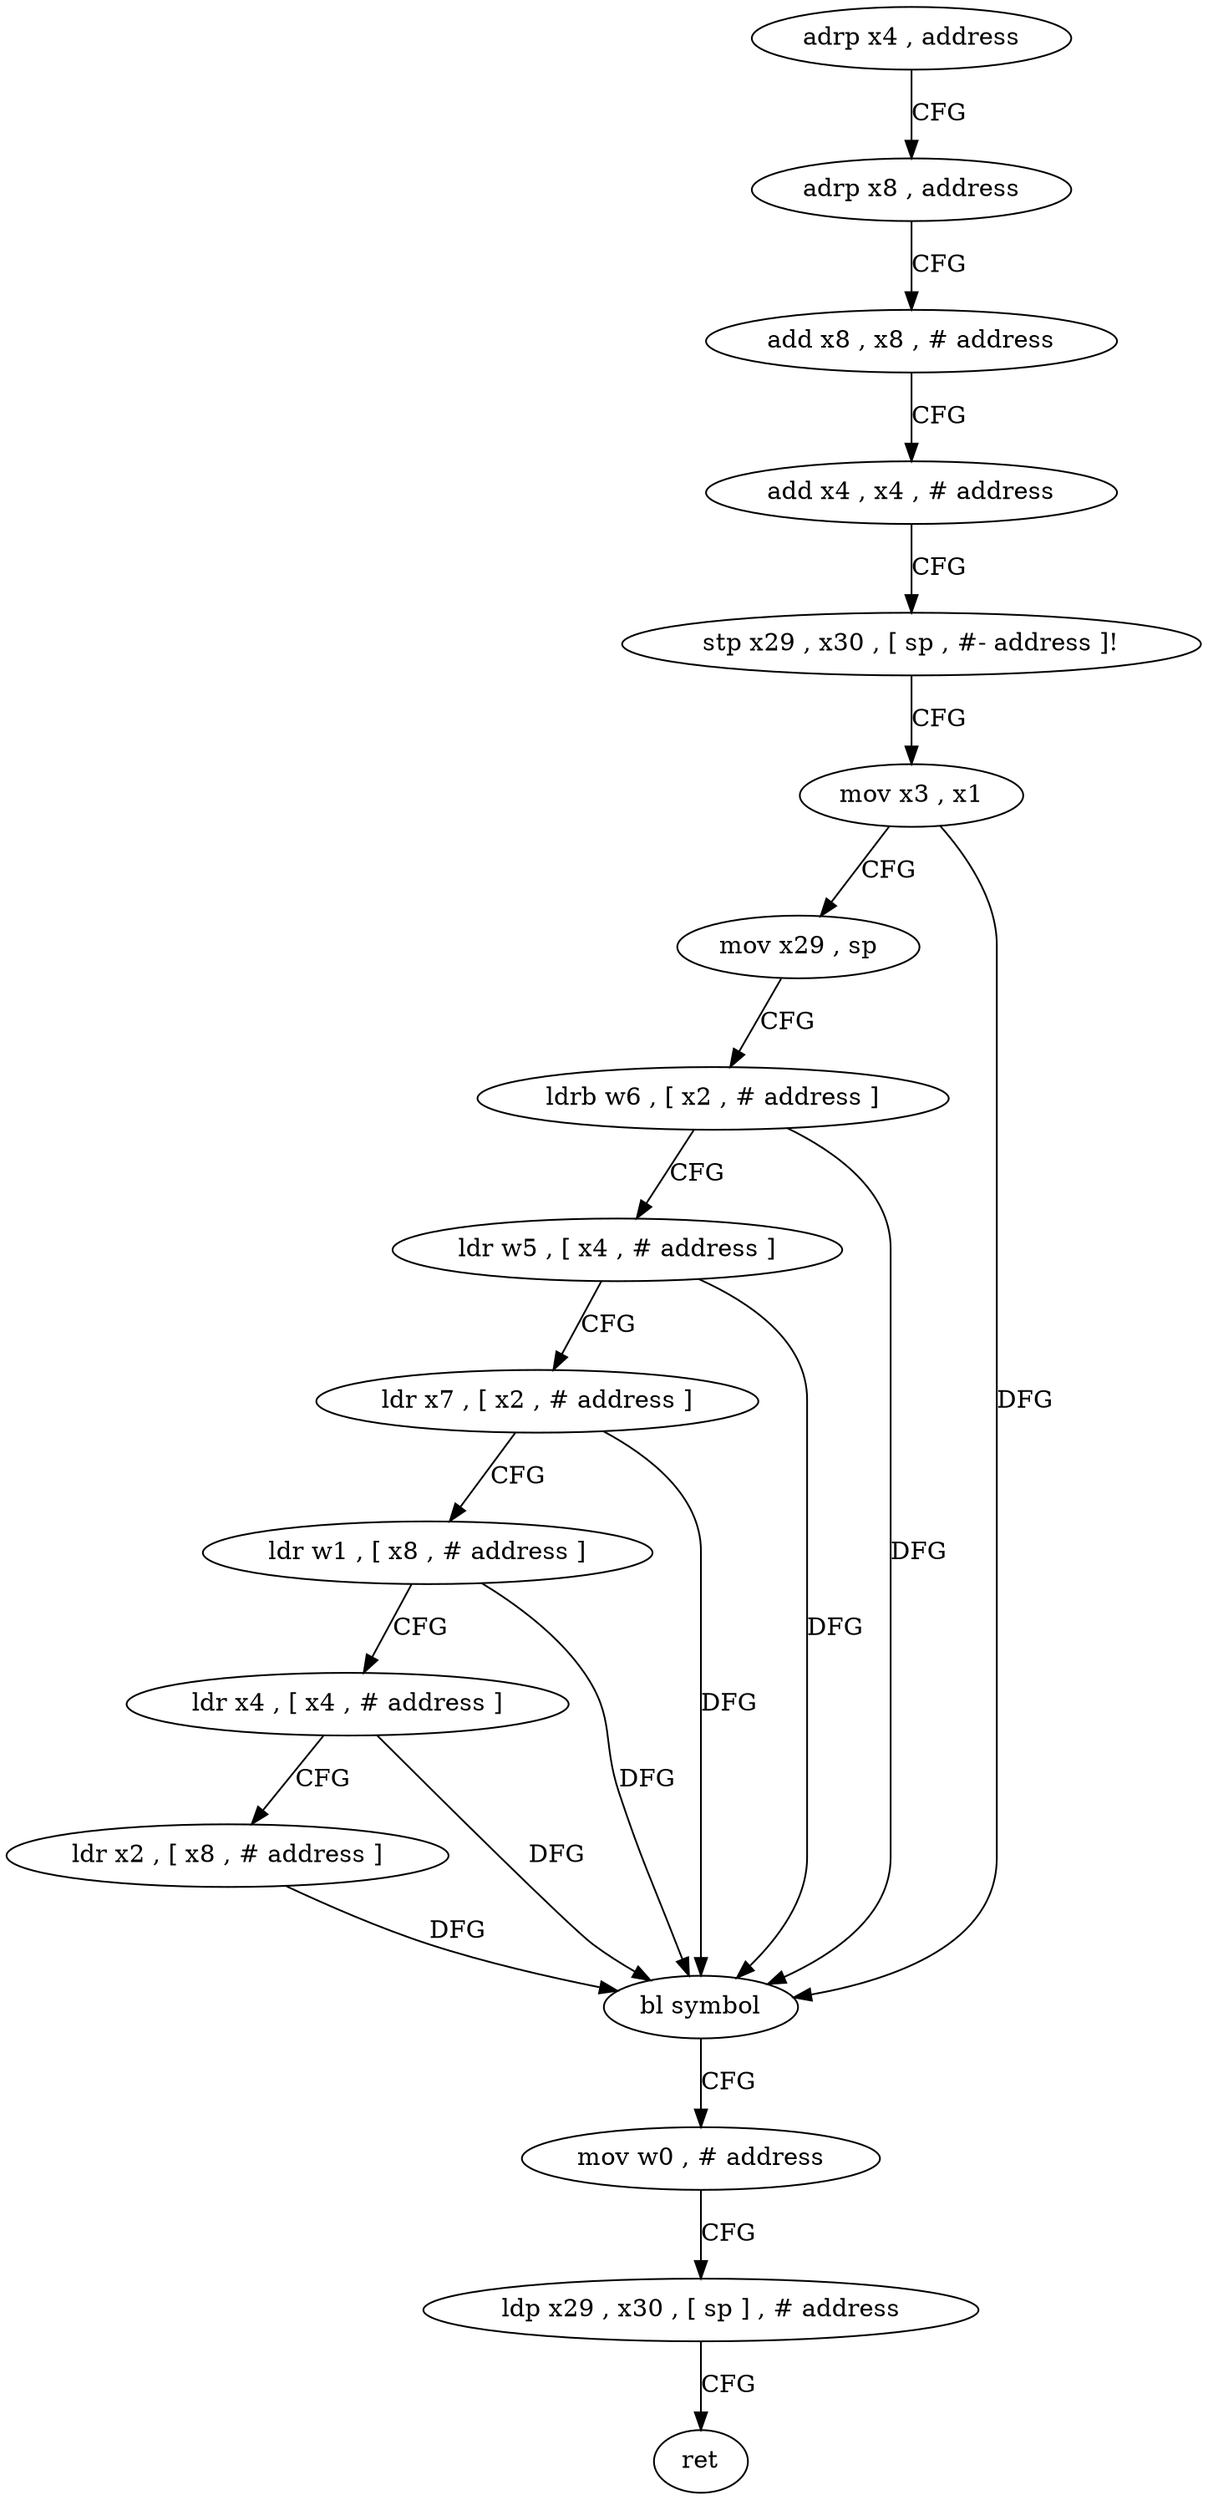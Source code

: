 digraph "func" {
"4215056" [label = "adrp x4 , address" ]
"4215060" [label = "adrp x8 , address" ]
"4215064" [label = "add x8 , x8 , # address" ]
"4215068" [label = "add x4 , x4 , # address" ]
"4215072" [label = "stp x29 , x30 , [ sp , #- address ]!" ]
"4215076" [label = "mov x3 , x1" ]
"4215080" [label = "mov x29 , sp" ]
"4215084" [label = "ldrb w6 , [ x2 , # address ]" ]
"4215088" [label = "ldr w5 , [ x4 , # address ]" ]
"4215092" [label = "ldr x7 , [ x2 , # address ]" ]
"4215096" [label = "ldr w1 , [ x8 , # address ]" ]
"4215100" [label = "ldr x4 , [ x4 , # address ]" ]
"4215104" [label = "ldr x2 , [ x8 , # address ]" ]
"4215108" [label = "bl symbol" ]
"4215112" [label = "mov w0 , # address" ]
"4215116" [label = "ldp x29 , x30 , [ sp ] , # address" ]
"4215120" [label = "ret" ]
"4215056" -> "4215060" [ label = "CFG" ]
"4215060" -> "4215064" [ label = "CFG" ]
"4215064" -> "4215068" [ label = "CFG" ]
"4215068" -> "4215072" [ label = "CFG" ]
"4215072" -> "4215076" [ label = "CFG" ]
"4215076" -> "4215080" [ label = "CFG" ]
"4215076" -> "4215108" [ label = "DFG" ]
"4215080" -> "4215084" [ label = "CFG" ]
"4215084" -> "4215088" [ label = "CFG" ]
"4215084" -> "4215108" [ label = "DFG" ]
"4215088" -> "4215092" [ label = "CFG" ]
"4215088" -> "4215108" [ label = "DFG" ]
"4215092" -> "4215096" [ label = "CFG" ]
"4215092" -> "4215108" [ label = "DFG" ]
"4215096" -> "4215100" [ label = "CFG" ]
"4215096" -> "4215108" [ label = "DFG" ]
"4215100" -> "4215104" [ label = "CFG" ]
"4215100" -> "4215108" [ label = "DFG" ]
"4215104" -> "4215108" [ label = "DFG" ]
"4215108" -> "4215112" [ label = "CFG" ]
"4215112" -> "4215116" [ label = "CFG" ]
"4215116" -> "4215120" [ label = "CFG" ]
}
